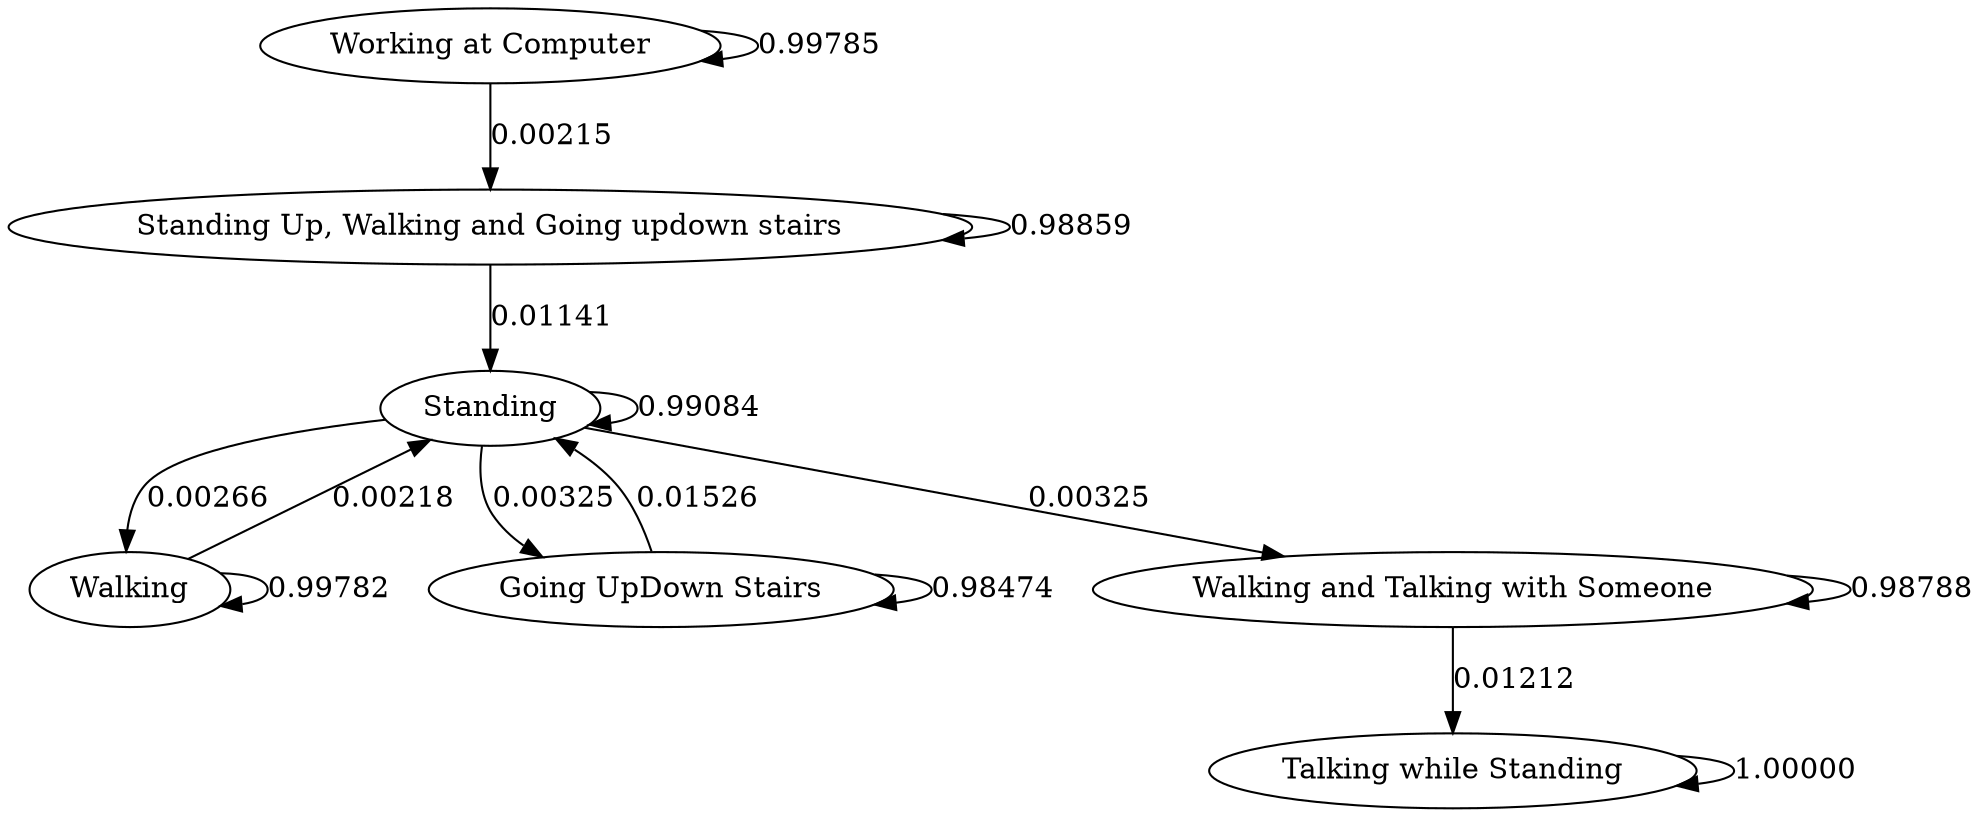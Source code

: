 digraph {
	node0 [label="Working at Computer"];
	node1 [label="Standing Up, Walking and Going updown stairs"];
	node2 [label="Standing"];
	node3 [label="Walking"];
	node4 [label="Going UpDown Stairs"];
	node5 [label="Walking and Talking with Someone"];
	node6 [label="Talking while Standing"];
	node0 -> node0 [label="0.99785"];
	node0 -> node1 [label="0.00215"];
	node1 -> node1 [label="0.98859"];
	node1 -> node2 [label="0.01141"];
	node2 -> node2 [label="0.99084"];
	node2 -> node3 [label="0.00266"];
	node2 -> node4 [label="0.00325"];
	node2 -> node5 [label="0.00325"];
	node3 -> node2 [label="0.00218"];
	node3 -> node3 [label="0.99782"];
	node4 -> node2 [label="0.01526"];
	node4 -> node4 [label="0.98474"];
	node5 -> node5 [label="0.98788"];
	node5 -> node6 [label="0.01212"];
	node6 -> node6 [label="1.00000"];
}
